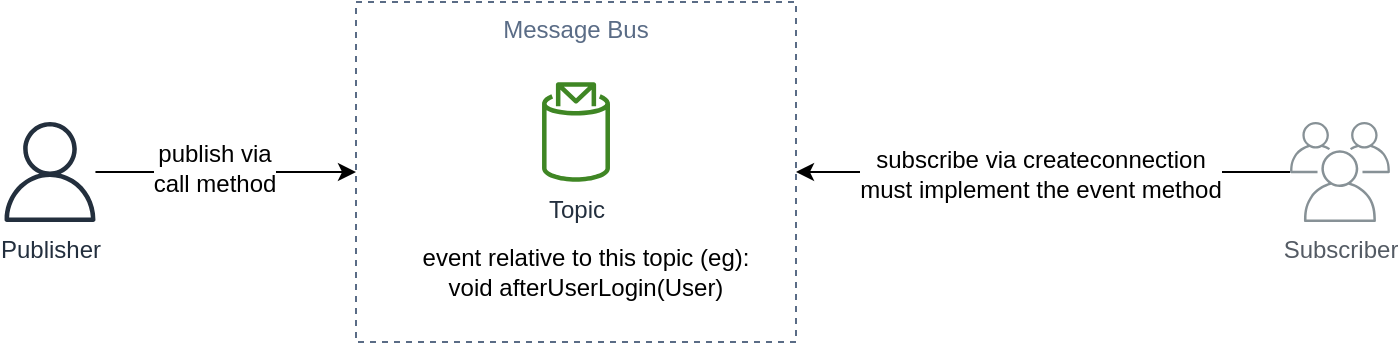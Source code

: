 <mxfile version="21.6.9" type="github">
  <diagram name="messageBus" id="lvZfmeSgpjru2O7ojPET">
    <mxGraphModel dx="1050" dy="566" grid="1" gridSize="10" guides="1" tooltips="1" connect="1" arrows="1" fold="1" page="1" pageScale="1" pageWidth="827" pageHeight="1169" math="0" shadow="0">
      <root>
        <mxCell id="0" />
        <mxCell id="1" parent="0" />
        <mxCell id="fQVSZNnXMRoJ9HGmax2e-3" value="Message Bus" style="fillColor=none;strokeColor=#5A6C86;dashed=1;verticalAlign=top;fontStyle=0;fontColor=#5A6C86;whiteSpace=wrap;html=1;" vertex="1" parent="1">
          <mxGeometry x="240" y="140" width="220" height="170" as="geometry" />
        </mxCell>
        <mxCell id="fQVSZNnXMRoJ9HGmax2e-1" value="Topic" style="sketch=0;outlineConnect=0;fontColor=#232F3E;gradientColor=none;fillColor=#3F8624;strokeColor=none;dashed=0;verticalLabelPosition=bottom;verticalAlign=top;align=center;html=1;fontSize=12;fontStyle=0;aspect=fixed;pointerEvents=1;shape=mxgraph.aws4.topic_2;" vertex="1" parent="1">
          <mxGeometry x="333.02" y="180" width="33.97" height="50" as="geometry" />
        </mxCell>
        <mxCell id="fQVSZNnXMRoJ9HGmax2e-4" style="edgeStyle=orthogonalEdgeStyle;rounded=0;orthogonalLoop=1;jettySize=auto;html=1;entryX=0;entryY=0.5;entryDx=0;entryDy=0;" edge="1" parent="1" source="fQVSZNnXMRoJ9HGmax2e-2" target="fQVSZNnXMRoJ9HGmax2e-3">
          <mxGeometry relative="1" as="geometry" />
        </mxCell>
        <mxCell id="fQVSZNnXMRoJ9HGmax2e-5" value="&lt;span style=&quot;font-size: 12px;&quot;&gt;publish via&lt;br&gt;call method&lt;/span&gt;" style="edgeLabel;html=1;align=center;verticalAlign=middle;resizable=0;points=[];" vertex="1" connectable="0" parent="fQVSZNnXMRoJ9HGmax2e-4">
          <mxGeometry x="-0.24" y="2" relative="1" as="geometry">
            <mxPoint x="10" as="offset" />
          </mxGeometry>
        </mxCell>
        <mxCell id="fQVSZNnXMRoJ9HGmax2e-2" value="Publisher" style="sketch=0;outlineConnect=0;fontColor=#232F3E;gradientColor=none;fillColor=#232F3D;strokeColor=none;dashed=0;verticalLabelPosition=bottom;verticalAlign=top;align=center;html=1;fontSize=12;fontStyle=0;aspect=fixed;pointerEvents=1;shape=mxgraph.aws4.user;" vertex="1" parent="1">
          <mxGeometry x="62" y="200" width="50" height="50" as="geometry" />
        </mxCell>
        <mxCell id="fQVSZNnXMRoJ9HGmax2e-7" style="edgeStyle=orthogonalEdgeStyle;rounded=0;orthogonalLoop=1;jettySize=auto;html=1;" edge="1" parent="1" source="fQVSZNnXMRoJ9HGmax2e-6" target="fQVSZNnXMRoJ9HGmax2e-3">
          <mxGeometry relative="1" as="geometry" />
        </mxCell>
        <mxCell id="fQVSZNnXMRoJ9HGmax2e-8" value="&lt;span style=&quot;font-size: 12px;&quot;&gt;subscribe via createconnection&lt;br&gt;must implement the event method&lt;br&gt;&lt;/span&gt;" style="edgeLabel;html=1;align=center;verticalAlign=middle;resizable=0;points=[];" vertex="1" connectable="0" parent="fQVSZNnXMRoJ9HGmax2e-7">
          <mxGeometry x="0.325" y="1" relative="1" as="geometry">
            <mxPoint x="38" as="offset" />
          </mxGeometry>
        </mxCell>
        <mxCell id="fQVSZNnXMRoJ9HGmax2e-6" value="Subscriber" style="sketch=0;outlineConnect=0;gradientColor=none;fontColor=#545B64;strokeColor=none;fillColor=#879196;dashed=0;verticalLabelPosition=bottom;verticalAlign=top;align=center;html=1;fontSize=12;fontStyle=0;aspect=fixed;shape=mxgraph.aws4.illustration_users;pointerEvents=1" vertex="1" parent="1">
          <mxGeometry x="707" y="200" width="50" height="50" as="geometry" />
        </mxCell>
        <mxCell id="fQVSZNnXMRoJ9HGmax2e-9" value="event relative to this topic (eg):&lt;br&gt;void afterUserLogin(User)" style="text;html=1;strokeColor=none;fillColor=none;align=center;verticalAlign=middle;whiteSpace=wrap;rounded=0;" vertex="1" parent="1">
          <mxGeometry x="270" y="260" width="170" height="30" as="geometry" />
        </mxCell>
      </root>
    </mxGraphModel>
  </diagram>
</mxfile>
